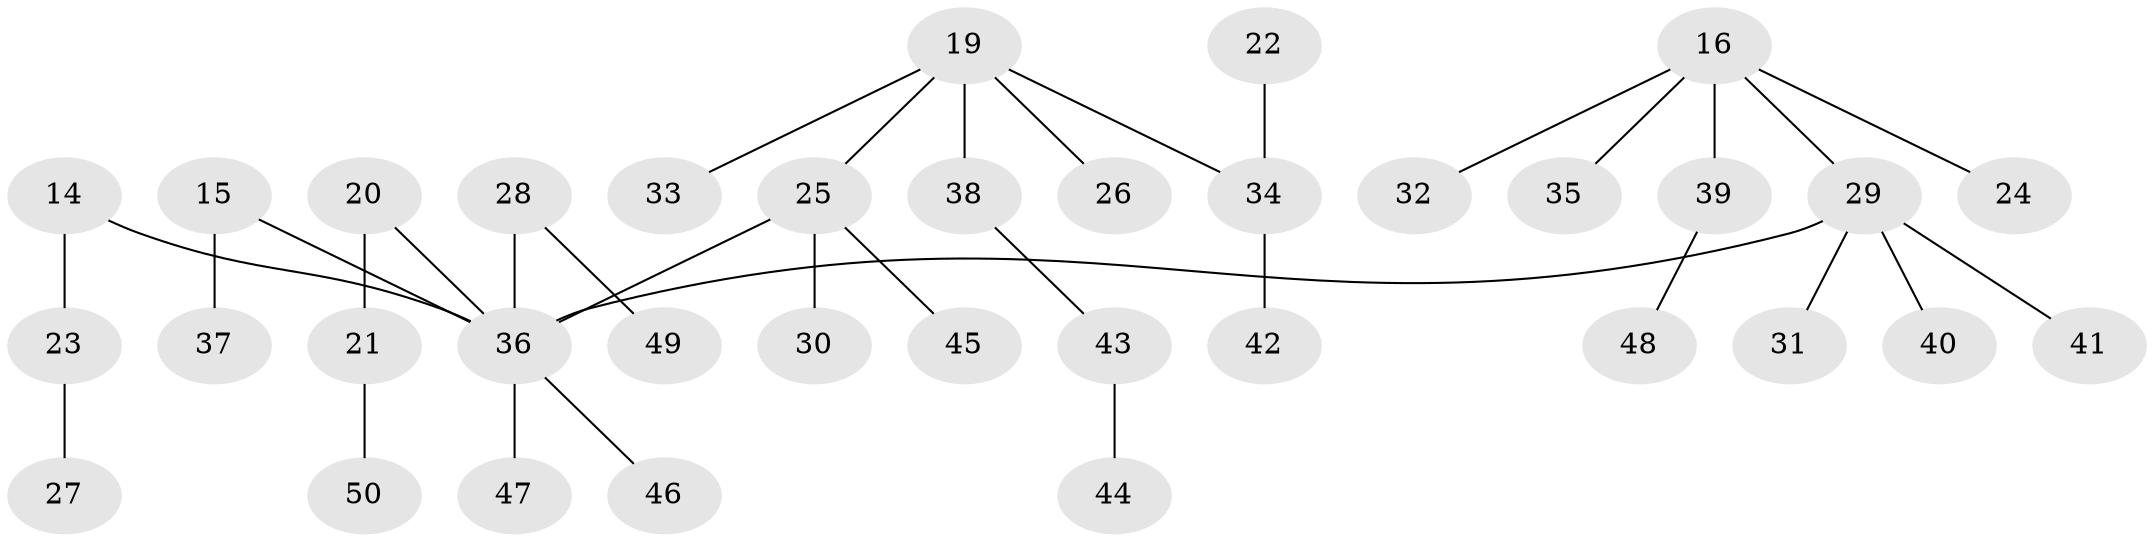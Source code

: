 // original degree distribution, {2: 0.32, 5: 0.04, 7: 0.02, 3: 0.1, 6: 0.02, 1: 0.48, 4: 0.02}
// Generated by graph-tools (version 1.1) at 2025/56/03/04/25 21:56:09]
// undirected, 35 vertices, 34 edges
graph export_dot {
graph [start="1"]
  node [color=gray90,style=filled];
  14;
  15;
  16 [super="+5+9+11"];
  19 [super="+10"];
  20;
  21;
  22;
  23;
  24;
  25 [super="+6"];
  26;
  27;
  28;
  29 [super="+8"];
  30;
  31;
  32;
  33;
  34 [super="+18"];
  35;
  36 [super="+7+13+17+12"];
  37;
  38;
  39;
  40;
  41;
  42;
  43;
  44;
  45;
  46;
  47;
  48;
  49;
  50;
  14 -- 23;
  14 -- 36;
  15 -- 37;
  15 -- 36;
  16 -- 32;
  16 -- 35;
  16 -- 39;
  16 -- 24;
  16 -- 29;
  19 -- 33;
  19 -- 38;
  19 -- 25;
  19 -- 26;
  19 -- 34;
  20 -- 21;
  20 -- 36;
  21 -- 50;
  22 -- 34;
  23 -- 27;
  25 -- 30;
  25 -- 45;
  25 -- 36;
  28 -- 49;
  28 -- 36;
  29 -- 31;
  29 -- 41;
  29 -- 40;
  29 -- 36;
  34 -- 42;
  36 -- 46;
  36 -- 47;
  38 -- 43;
  39 -- 48;
  43 -- 44;
}
